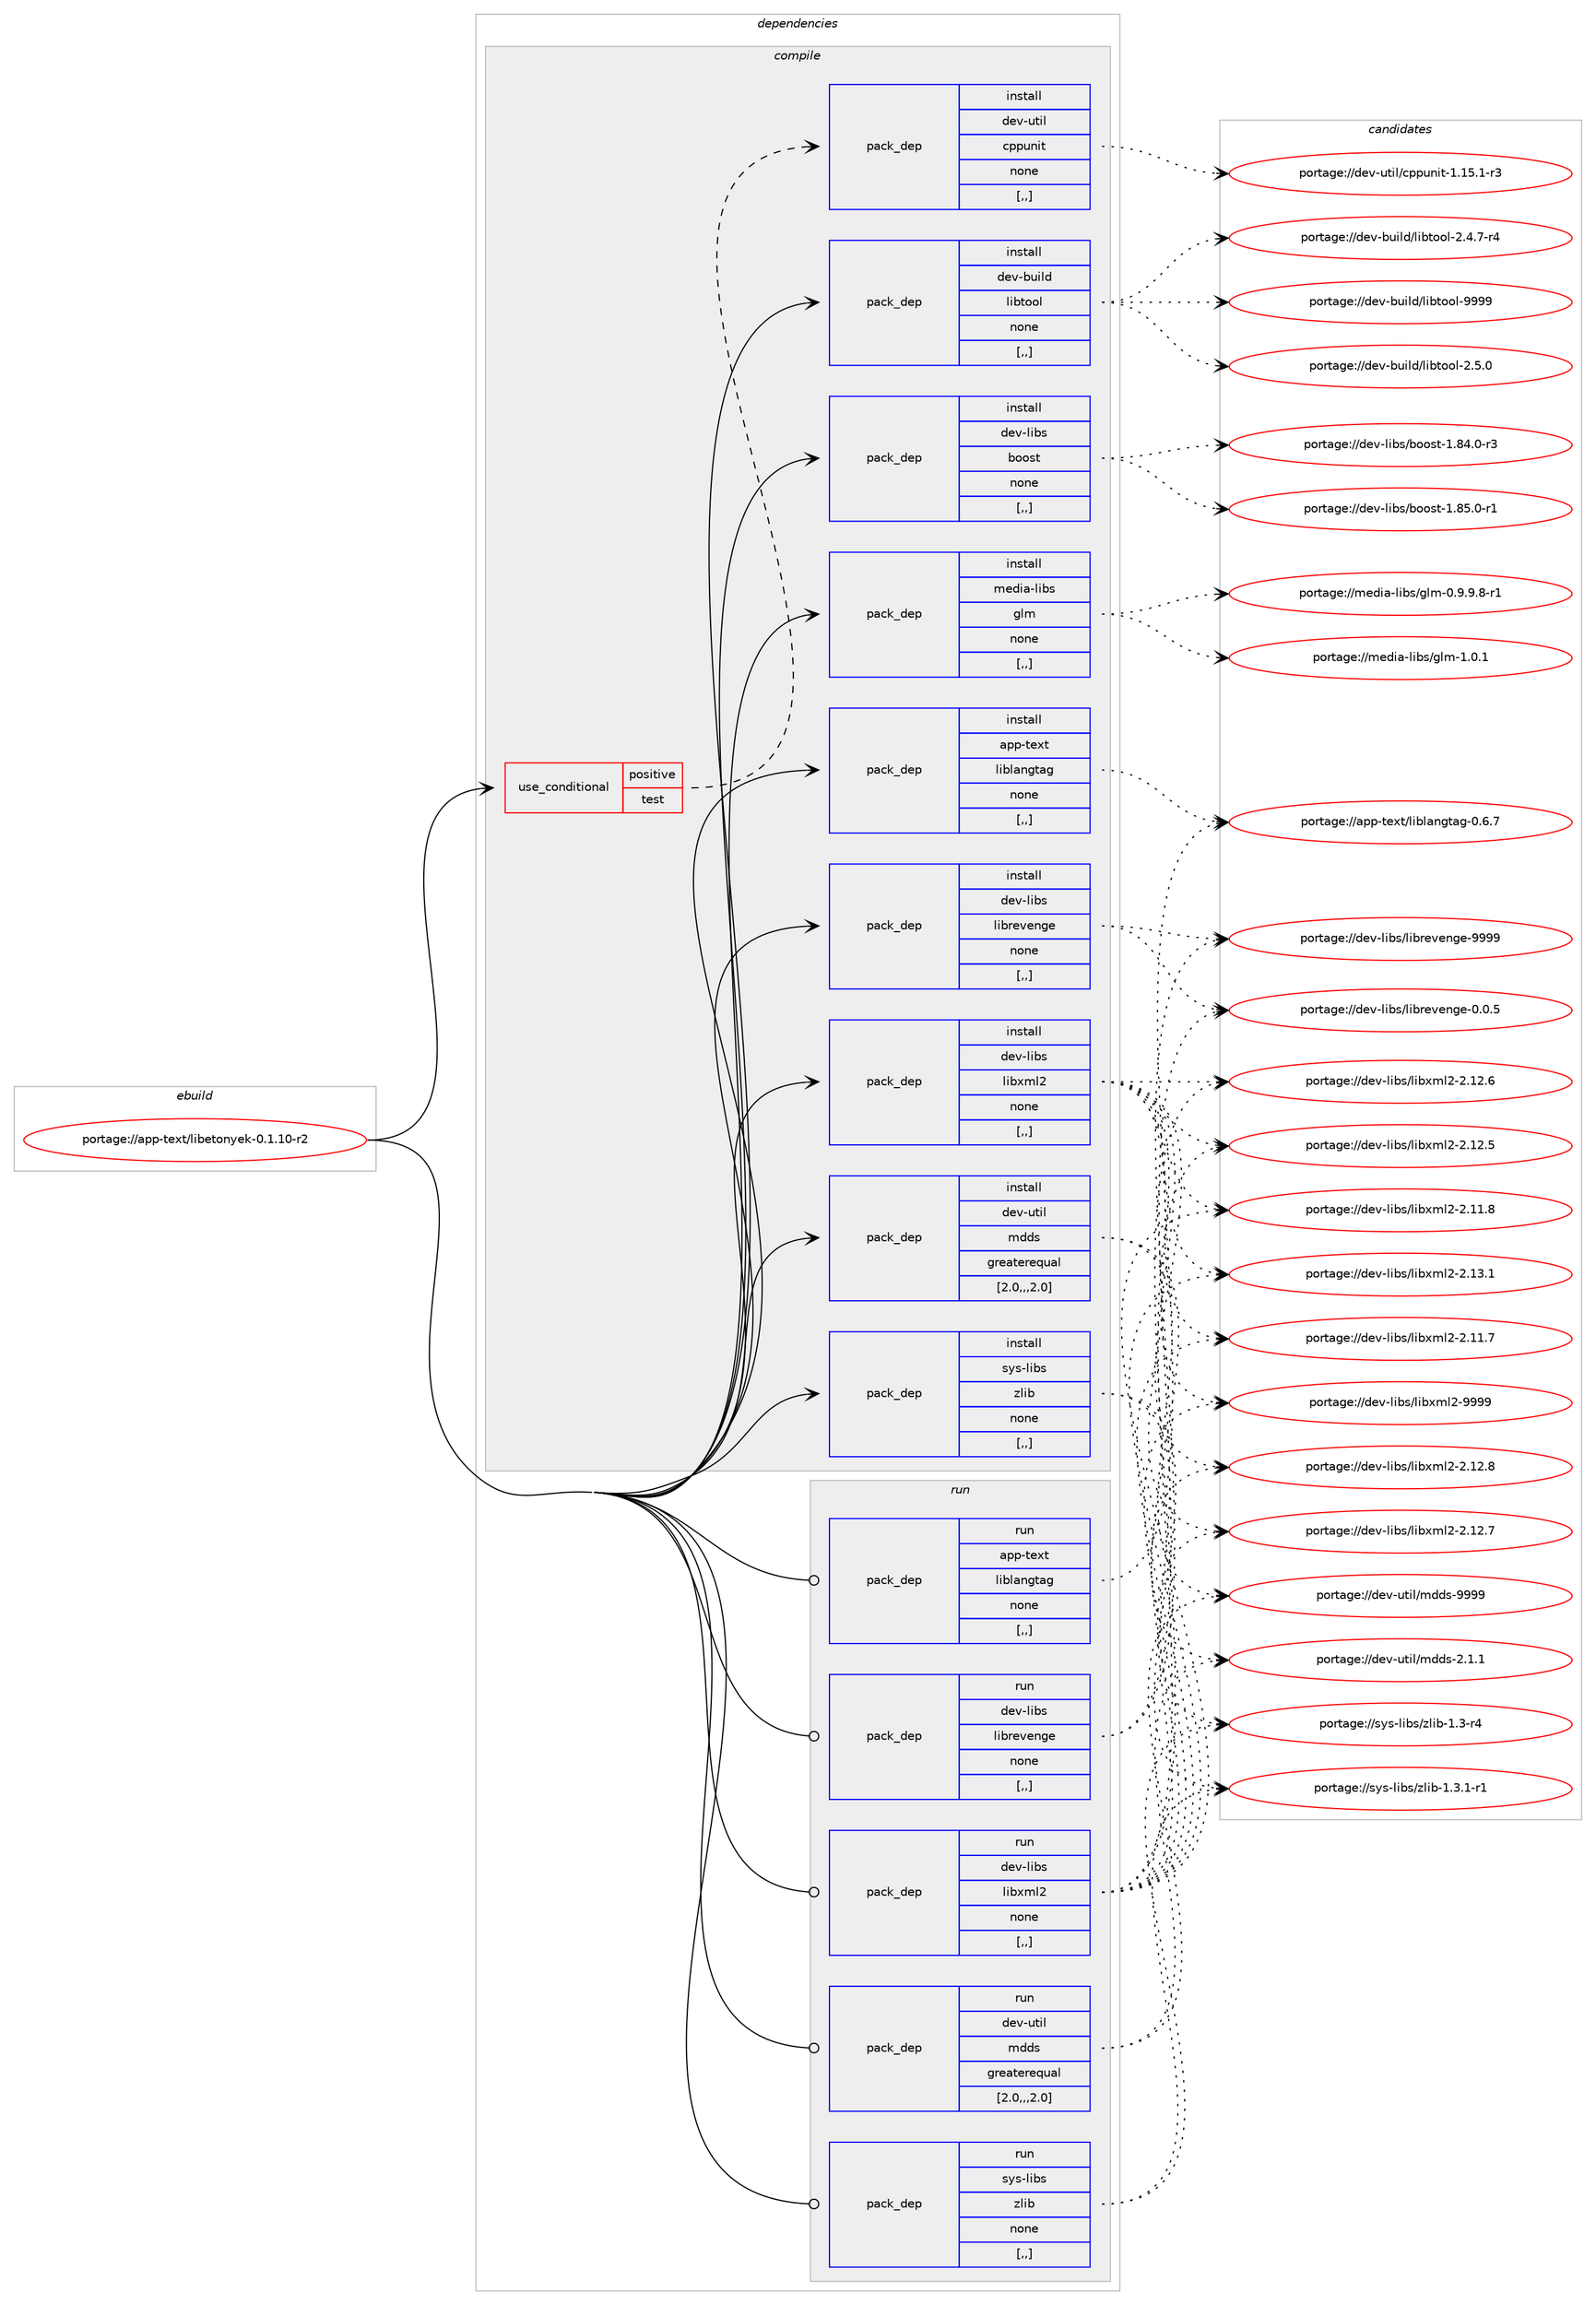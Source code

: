 digraph prolog {

# *************
# Graph options
# *************

newrank=true;
concentrate=true;
compound=true;
graph [rankdir=LR,fontname=Helvetica,fontsize=10,ranksep=1.5];#, ranksep=2.5, nodesep=0.2];
edge  [arrowhead=vee];
node  [fontname=Helvetica,fontsize=10];

# **********
# The ebuild
# **********

subgraph cluster_leftcol {
color=gray;
label=<<i>ebuild</i>>;
id [label="portage://app-text/libetonyek-0.1.10-r2", color=red, width=4, href="../app-text/libetonyek-0.1.10-r2.svg"];
}

# ****************
# The dependencies
# ****************

subgraph cluster_midcol {
color=gray;
label=<<i>dependencies</i>>;
subgraph cluster_compile {
fillcolor="#eeeeee";
style=filled;
label=<<i>compile</i>>;
subgraph cond15470 {
dependency57233 [label=<<TABLE BORDER="0" CELLBORDER="1" CELLSPACING="0" CELLPADDING="4"><TR><TD ROWSPAN="3" CELLPADDING="10">use_conditional</TD></TR><TR><TD>positive</TD></TR><TR><TD>test</TD></TR></TABLE>>, shape=none, color=red];
subgraph pack41258 {
dependency57234 [label=<<TABLE BORDER="0" CELLBORDER="1" CELLSPACING="0" CELLPADDING="4" WIDTH="220"><TR><TD ROWSPAN="6" CELLPADDING="30">pack_dep</TD></TR><TR><TD WIDTH="110">install</TD></TR><TR><TD>dev-util</TD></TR><TR><TD>cppunit</TD></TR><TR><TD>none</TD></TR><TR><TD>[,,]</TD></TR></TABLE>>, shape=none, color=blue];
}
dependency57233:e -> dependency57234:w [weight=20,style="dashed",arrowhead="vee"];
}
id:e -> dependency57233:w [weight=20,style="solid",arrowhead="vee"];
subgraph pack41259 {
dependency57235 [label=<<TABLE BORDER="0" CELLBORDER="1" CELLSPACING="0" CELLPADDING="4" WIDTH="220"><TR><TD ROWSPAN="6" CELLPADDING="30">pack_dep</TD></TR><TR><TD WIDTH="110">install</TD></TR><TR><TD>app-text</TD></TR><TR><TD>liblangtag</TD></TR><TR><TD>none</TD></TR><TR><TD>[,,]</TD></TR></TABLE>>, shape=none, color=blue];
}
id:e -> dependency57235:w [weight=20,style="solid",arrowhead="vee"];
subgraph pack41260 {
dependency57236 [label=<<TABLE BORDER="0" CELLBORDER="1" CELLSPACING="0" CELLPADDING="4" WIDTH="220"><TR><TD ROWSPAN="6" CELLPADDING="30">pack_dep</TD></TR><TR><TD WIDTH="110">install</TD></TR><TR><TD>dev-build</TD></TR><TR><TD>libtool</TD></TR><TR><TD>none</TD></TR><TR><TD>[,,]</TD></TR></TABLE>>, shape=none, color=blue];
}
id:e -> dependency57236:w [weight=20,style="solid",arrowhead="vee"];
subgraph pack41261 {
dependency57237 [label=<<TABLE BORDER="0" CELLBORDER="1" CELLSPACING="0" CELLPADDING="4" WIDTH="220"><TR><TD ROWSPAN="6" CELLPADDING="30">pack_dep</TD></TR><TR><TD WIDTH="110">install</TD></TR><TR><TD>dev-libs</TD></TR><TR><TD>boost</TD></TR><TR><TD>none</TD></TR><TR><TD>[,,]</TD></TR></TABLE>>, shape=none, color=blue];
}
id:e -> dependency57237:w [weight=20,style="solid",arrowhead="vee"];
subgraph pack41262 {
dependency57238 [label=<<TABLE BORDER="0" CELLBORDER="1" CELLSPACING="0" CELLPADDING="4" WIDTH="220"><TR><TD ROWSPAN="6" CELLPADDING="30">pack_dep</TD></TR><TR><TD WIDTH="110">install</TD></TR><TR><TD>dev-libs</TD></TR><TR><TD>librevenge</TD></TR><TR><TD>none</TD></TR><TR><TD>[,,]</TD></TR></TABLE>>, shape=none, color=blue];
}
id:e -> dependency57238:w [weight=20,style="solid",arrowhead="vee"];
subgraph pack41263 {
dependency57239 [label=<<TABLE BORDER="0" CELLBORDER="1" CELLSPACING="0" CELLPADDING="4" WIDTH="220"><TR><TD ROWSPAN="6" CELLPADDING="30">pack_dep</TD></TR><TR><TD WIDTH="110">install</TD></TR><TR><TD>dev-libs</TD></TR><TR><TD>libxml2</TD></TR><TR><TD>none</TD></TR><TR><TD>[,,]</TD></TR></TABLE>>, shape=none, color=blue];
}
id:e -> dependency57239:w [weight=20,style="solid",arrowhead="vee"];
subgraph pack41264 {
dependency57240 [label=<<TABLE BORDER="0" CELLBORDER="1" CELLSPACING="0" CELLPADDING="4" WIDTH="220"><TR><TD ROWSPAN="6" CELLPADDING="30">pack_dep</TD></TR><TR><TD WIDTH="110">install</TD></TR><TR><TD>dev-util</TD></TR><TR><TD>mdds</TD></TR><TR><TD>greaterequal</TD></TR><TR><TD>[2.0,,,2.0]</TD></TR></TABLE>>, shape=none, color=blue];
}
id:e -> dependency57240:w [weight=20,style="solid",arrowhead="vee"];
subgraph pack41265 {
dependency57241 [label=<<TABLE BORDER="0" CELLBORDER="1" CELLSPACING="0" CELLPADDING="4" WIDTH="220"><TR><TD ROWSPAN="6" CELLPADDING="30">pack_dep</TD></TR><TR><TD WIDTH="110">install</TD></TR><TR><TD>media-libs</TD></TR><TR><TD>glm</TD></TR><TR><TD>none</TD></TR><TR><TD>[,,]</TD></TR></TABLE>>, shape=none, color=blue];
}
id:e -> dependency57241:w [weight=20,style="solid",arrowhead="vee"];
subgraph pack41266 {
dependency57242 [label=<<TABLE BORDER="0" CELLBORDER="1" CELLSPACING="0" CELLPADDING="4" WIDTH="220"><TR><TD ROWSPAN="6" CELLPADDING="30">pack_dep</TD></TR><TR><TD WIDTH="110">install</TD></TR><TR><TD>sys-libs</TD></TR><TR><TD>zlib</TD></TR><TR><TD>none</TD></TR><TR><TD>[,,]</TD></TR></TABLE>>, shape=none, color=blue];
}
id:e -> dependency57242:w [weight=20,style="solid",arrowhead="vee"];
}
subgraph cluster_compileandrun {
fillcolor="#eeeeee";
style=filled;
label=<<i>compile and run</i>>;
}
subgraph cluster_run {
fillcolor="#eeeeee";
style=filled;
label=<<i>run</i>>;
subgraph pack41267 {
dependency57243 [label=<<TABLE BORDER="0" CELLBORDER="1" CELLSPACING="0" CELLPADDING="4" WIDTH="220"><TR><TD ROWSPAN="6" CELLPADDING="30">pack_dep</TD></TR><TR><TD WIDTH="110">run</TD></TR><TR><TD>app-text</TD></TR><TR><TD>liblangtag</TD></TR><TR><TD>none</TD></TR><TR><TD>[,,]</TD></TR></TABLE>>, shape=none, color=blue];
}
id:e -> dependency57243:w [weight=20,style="solid",arrowhead="odot"];
subgraph pack41268 {
dependency57244 [label=<<TABLE BORDER="0" CELLBORDER="1" CELLSPACING="0" CELLPADDING="4" WIDTH="220"><TR><TD ROWSPAN="6" CELLPADDING="30">pack_dep</TD></TR><TR><TD WIDTH="110">run</TD></TR><TR><TD>dev-libs</TD></TR><TR><TD>librevenge</TD></TR><TR><TD>none</TD></TR><TR><TD>[,,]</TD></TR></TABLE>>, shape=none, color=blue];
}
id:e -> dependency57244:w [weight=20,style="solid",arrowhead="odot"];
subgraph pack41269 {
dependency57245 [label=<<TABLE BORDER="0" CELLBORDER="1" CELLSPACING="0" CELLPADDING="4" WIDTH="220"><TR><TD ROWSPAN="6" CELLPADDING="30">pack_dep</TD></TR><TR><TD WIDTH="110">run</TD></TR><TR><TD>dev-libs</TD></TR><TR><TD>libxml2</TD></TR><TR><TD>none</TD></TR><TR><TD>[,,]</TD></TR></TABLE>>, shape=none, color=blue];
}
id:e -> dependency57245:w [weight=20,style="solid",arrowhead="odot"];
subgraph pack41270 {
dependency57246 [label=<<TABLE BORDER="0" CELLBORDER="1" CELLSPACING="0" CELLPADDING="4" WIDTH="220"><TR><TD ROWSPAN="6" CELLPADDING="30">pack_dep</TD></TR><TR><TD WIDTH="110">run</TD></TR><TR><TD>dev-util</TD></TR><TR><TD>mdds</TD></TR><TR><TD>greaterequal</TD></TR><TR><TD>[2.0,,,2.0]</TD></TR></TABLE>>, shape=none, color=blue];
}
id:e -> dependency57246:w [weight=20,style="solid",arrowhead="odot"];
subgraph pack41271 {
dependency57247 [label=<<TABLE BORDER="0" CELLBORDER="1" CELLSPACING="0" CELLPADDING="4" WIDTH="220"><TR><TD ROWSPAN="6" CELLPADDING="30">pack_dep</TD></TR><TR><TD WIDTH="110">run</TD></TR><TR><TD>sys-libs</TD></TR><TR><TD>zlib</TD></TR><TR><TD>none</TD></TR><TR><TD>[,,]</TD></TR></TABLE>>, shape=none, color=blue];
}
id:e -> dependency57247:w [weight=20,style="solid",arrowhead="odot"];
}
}

# **************
# The candidates
# **************

subgraph cluster_choices {
rank=same;
color=gray;
label=<<i>candidates</i>>;

subgraph choice41258 {
color=black;
nodesep=1;
choice100101118451171161051084799112112117110105116454946495346494511451 [label="portage://dev-util/cppunit-1.15.1-r3", color=red, width=4,href="../dev-util/cppunit-1.15.1-r3.svg"];
dependency57234:e -> choice100101118451171161051084799112112117110105116454946495346494511451:w [style=dotted,weight="100"];
}
subgraph choice41259 {
color=black;
nodesep=1;
choice971121124511610112011647108105981089711010311697103454846544655 [label="portage://app-text/liblangtag-0.6.7", color=red, width=4,href="../app-text/liblangtag-0.6.7.svg"];
dependency57235:e -> choice971121124511610112011647108105981089711010311697103454846544655:w [style=dotted,weight="100"];
}
subgraph choice41260 {
color=black;
nodesep=1;
choice100101118459811710510810047108105981161111111084557575757 [label="portage://dev-build/libtool-9999", color=red, width=4,href="../dev-build/libtool-9999.svg"];
choice10010111845981171051081004710810598116111111108455046534648 [label="portage://dev-build/libtool-2.5.0", color=red, width=4,href="../dev-build/libtool-2.5.0.svg"];
choice100101118459811710510810047108105981161111111084550465246554511452 [label="portage://dev-build/libtool-2.4.7-r4", color=red, width=4,href="../dev-build/libtool-2.4.7-r4.svg"];
dependency57236:e -> choice100101118459811710510810047108105981161111111084557575757:w [style=dotted,weight="100"];
dependency57236:e -> choice10010111845981171051081004710810598116111111108455046534648:w [style=dotted,weight="100"];
dependency57236:e -> choice100101118459811710510810047108105981161111111084550465246554511452:w [style=dotted,weight="100"];
}
subgraph choice41261 {
color=black;
nodesep=1;
choice10010111845108105981154798111111115116454946565346484511449 [label="portage://dev-libs/boost-1.85.0-r1", color=red, width=4,href="../dev-libs/boost-1.85.0-r1.svg"];
choice10010111845108105981154798111111115116454946565246484511451 [label="portage://dev-libs/boost-1.84.0-r3", color=red, width=4,href="../dev-libs/boost-1.84.0-r3.svg"];
dependency57237:e -> choice10010111845108105981154798111111115116454946565346484511449:w [style=dotted,weight="100"];
dependency57237:e -> choice10010111845108105981154798111111115116454946565246484511451:w [style=dotted,weight="100"];
}
subgraph choice41262 {
color=black;
nodesep=1;
choice100101118451081059811547108105981141011181011101031014557575757 [label="portage://dev-libs/librevenge-9999", color=red, width=4,href="../dev-libs/librevenge-9999.svg"];
choice10010111845108105981154710810598114101118101110103101454846484653 [label="portage://dev-libs/librevenge-0.0.5", color=red, width=4,href="../dev-libs/librevenge-0.0.5.svg"];
dependency57238:e -> choice100101118451081059811547108105981141011181011101031014557575757:w [style=dotted,weight="100"];
dependency57238:e -> choice10010111845108105981154710810598114101118101110103101454846484653:w [style=dotted,weight="100"];
}
subgraph choice41263 {
color=black;
nodesep=1;
choice10010111845108105981154710810598120109108504557575757 [label="portage://dev-libs/libxml2-9999", color=red, width=4,href="../dev-libs/libxml2-9999.svg"];
choice100101118451081059811547108105981201091085045504649514649 [label="portage://dev-libs/libxml2-2.13.1", color=red, width=4,href="../dev-libs/libxml2-2.13.1.svg"];
choice100101118451081059811547108105981201091085045504649504656 [label="portage://dev-libs/libxml2-2.12.8", color=red, width=4,href="../dev-libs/libxml2-2.12.8.svg"];
choice100101118451081059811547108105981201091085045504649504655 [label="portage://dev-libs/libxml2-2.12.7", color=red, width=4,href="../dev-libs/libxml2-2.12.7.svg"];
choice100101118451081059811547108105981201091085045504649504654 [label="portage://dev-libs/libxml2-2.12.6", color=red, width=4,href="../dev-libs/libxml2-2.12.6.svg"];
choice100101118451081059811547108105981201091085045504649504653 [label="portage://dev-libs/libxml2-2.12.5", color=red, width=4,href="../dev-libs/libxml2-2.12.5.svg"];
choice100101118451081059811547108105981201091085045504649494656 [label="portage://dev-libs/libxml2-2.11.8", color=red, width=4,href="../dev-libs/libxml2-2.11.8.svg"];
choice100101118451081059811547108105981201091085045504649494655 [label="portage://dev-libs/libxml2-2.11.7", color=red, width=4,href="../dev-libs/libxml2-2.11.7.svg"];
dependency57239:e -> choice10010111845108105981154710810598120109108504557575757:w [style=dotted,weight="100"];
dependency57239:e -> choice100101118451081059811547108105981201091085045504649514649:w [style=dotted,weight="100"];
dependency57239:e -> choice100101118451081059811547108105981201091085045504649504656:w [style=dotted,weight="100"];
dependency57239:e -> choice100101118451081059811547108105981201091085045504649504655:w [style=dotted,weight="100"];
dependency57239:e -> choice100101118451081059811547108105981201091085045504649504654:w [style=dotted,weight="100"];
dependency57239:e -> choice100101118451081059811547108105981201091085045504649504653:w [style=dotted,weight="100"];
dependency57239:e -> choice100101118451081059811547108105981201091085045504649494656:w [style=dotted,weight="100"];
dependency57239:e -> choice100101118451081059811547108105981201091085045504649494655:w [style=dotted,weight="100"];
}
subgraph choice41264 {
color=black;
nodesep=1;
choice10010111845117116105108471091001001154557575757 [label="portage://dev-util/mdds-9999", color=red, width=4,href="../dev-util/mdds-9999.svg"];
choice1001011184511711610510847109100100115455046494649 [label="portage://dev-util/mdds-2.1.1", color=red, width=4,href="../dev-util/mdds-2.1.1.svg"];
dependency57240:e -> choice10010111845117116105108471091001001154557575757:w [style=dotted,weight="100"];
dependency57240:e -> choice1001011184511711610510847109100100115455046494649:w [style=dotted,weight="100"];
}
subgraph choice41265 {
color=black;
nodesep=1;
choice10910110010597451081059811547103108109454946484649 [label="portage://media-libs/glm-1.0.1", color=red, width=4,href="../media-libs/glm-1.0.1.svg"];
choice1091011001059745108105981154710310810945484657465746564511449 [label="portage://media-libs/glm-0.9.9.8-r1", color=red, width=4,href="../media-libs/glm-0.9.9.8-r1.svg"];
dependency57241:e -> choice10910110010597451081059811547103108109454946484649:w [style=dotted,weight="100"];
dependency57241:e -> choice1091011001059745108105981154710310810945484657465746564511449:w [style=dotted,weight="100"];
}
subgraph choice41266 {
color=black;
nodesep=1;
choice115121115451081059811547122108105984549465146494511449 [label="portage://sys-libs/zlib-1.3.1-r1", color=red, width=4,href="../sys-libs/zlib-1.3.1-r1.svg"];
choice11512111545108105981154712210810598454946514511452 [label="portage://sys-libs/zlib-1.3-r4", color=red, width=4,href="../sys-libs/zlib-1.3-r4.svg"];
dependency57242:e -> choice115121115451081059811547122108105984549465146494511449:w [style=dotted,weight="100"];
dependency57242:e -> choice11512111545108105981154712210810598454946514511452:w [style=dotted,weight="100"];
}
subgraph choice41267 {
color=black;
nodesep=1;
choice971121124511610112011647108105981089711010311697103454846544655 [label="portage://app-text/liblangtag-0.6.7", color=red, width=4,href="../app-text/liblangtag-0.6.7.svg"];
dependency57243:e -> choice971121124511610112011647108105981089711010311697103454846544655:w [style=dotted,weight="100"];
}
subgraph choice41268 {
color=black;
nodesep=1;
choice100101118451081059811547108105981141011181011101031014557575757 [label="portage://dev-libs/librevenge-9999", color=red, width=4,href="../dev-libs/librevenge-9999.svg"];
choice10010111845108105981154710810598114101118101110103101454846484653 [label="portage://dev-libs/librevenge-0.0.5", color=red, width=4,href="../dev-libs/librevenge-0.0.5.svg"];
dependency57244:e -> choice100101118451081059811547108105981141011181011101031014557575757:w [style=dotted,weight="100"];
dependency57244:e -> choice10010111845108105981154710810598114101118101110103101454846484653:w [style=dotted,weight="100"];
}
subgraph choice41269 {
color=black;
nodesep=1;
choice10010111845108105981154710810598120109108504557575757 [label="portage://dev-libs/libxml2-9999", color=red, width=4,href="../dev-libs/libxml2-9999.svg"];
choice100101118451081059811547108105981201091085045504649514649 [label="portage://dev-libs/libxml2-2.13.1", color=red, width=4,href="../dev-libs/libxml2-2.13.1.svg"];
choice100101118451081059811547108105981201091085045504649504656 [label="portage://dev-libs/libxml2-2.12.8", color=red, width=4,href="../dev-libs/libxml2-2.12.8.svg"];
choice100101118451081059811547108105981201091085045504649504655 [label="portage://dev-libs/libxml2-2.12.7", color=red, width=4,href="../dev-libs/libxml2-2.12.7.svg"];
choice100101118451081059811547108105981201091085045504649504654 [label="portage://dev-libs/libxml2-2.12.6", color=red, width=4,href="../dev-libs/libxml2-2.12.6.svg"];
choice100101118451081059811547108105981201091085045504649504653 [label="portage://dev-libs/libxml2-2.12.5", color=red, width=4,href="../dev-libs/libxml2-2.12.5.svg"];
choice100101118451081059811547108105981201091085045504649494656 [label="portage://dev-libs/libxml2-2.11.8", color=red, width=4,href="../dev-libs/libxml2-2.11.8.svg"];
choice100101118451081059811547108105981201091085045504649494655 [label="portage://dev-libs/libxml2-2.11.7", color=red, width=4,href="../dev-libs/libxml2-2.11.7.svg"];
dependency57245:e -> choice10010111845108105981154710810598120109108504557575757:w [style=dotted,weight="100"];
dependency57245:e -> choice100101118451081059811547108105981201091085045504649514649:w [style=dotted,weight="100"];
dependency57245:e -> choice100101118451081059811547108105981201091085045504649504656:w [style=dotted,weight="100"];
dependency57245:e -> choice100101118451081059811547108105981201091085045504649504655:w [style=dotted,weight="100"];
dependency57245:e -> choice100101118451081059811547108105981201091085045504649504654:w [style=dotted,weight="100"];
dependency57245:e -> choice100101118451081059811547108105981201091085045504649504653:w [style=dotted,weight="100"];
dependency57245:e -> choice100101118451081059811547108105981201091085045504649494656:w [style=dotted,weight="100"];
dependency57245:e -> choice100101118451081059811547108105981201091085045504649494655:w [style=dotted,weight="100"];
}
subgraph choice41270 {
color=black;
nodesep=1;
choice10010111845117116105108471091001001154557575757 [label="portage://dev-util/mdds-9999", color=red, width=4,href="../dev-util/mdds-9999.svg"];
choice1001011184511711610510847109100100115455046494649 [label="portage://dev-util/mdds-2.1.1", color=red, width=4,href="../dev-util/mdds-2.1.1.svg"];
dependency57246:e -> choice10010111845117116105108471091001001154557575757:w [style=dotted,weight="100"];
dependency57246:e -> choice1001011184511711610510847109100100115455046494649:w [style=dotted,weight="100"];
}
subgraph choice41271 {
color=black;
nodesep=1;
choice115121115451081059811547122108105984549465146494511449 [label="portage://sys-libs/zlib-1.3.1-r1", color=red, width=4,href="../sys-libs/zlib-1.3.1-r1.svg"];
choice11512111545108105981154712210810598454946514511452 [label="portage://sys-libs/zlib-1.3-r4", color=red, width=4,href="../sys-libs/zlib-1.3-r4.svg"];
dependency57247:e -> choice115121115451081059811547122108105984549465146494511449:w [style=dotted,weight="100"];
dependency57247:e -> choice11512111545108105981154712210810598454946514511452:w [style=dotted,weight="100"];
}
}

}
